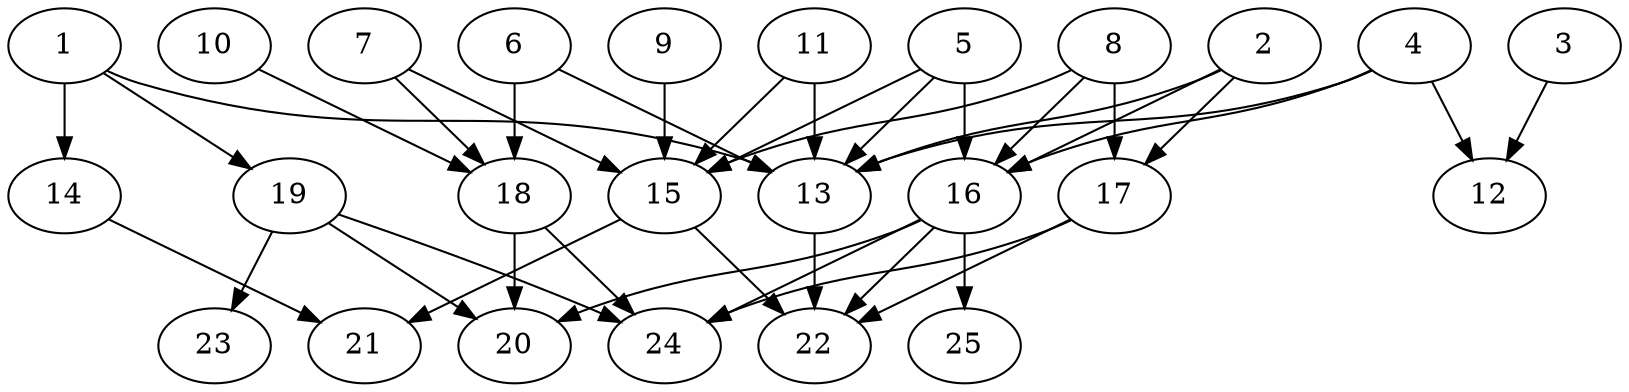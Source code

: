 // DAG automatically generated by daggen at Thu Oct  3 14:00:40 2019
// ./daggen --dot -n 25 --ccr 0.4 --fat 0.7 --regular 0.7 --density 0.5 --mindata 5242880 --maxdata 52428800 
digraph G {
  1 [size="79685120", alpha="0.06", expect_size="31874048"] 
  1 -> 13 [size ="31874048"]
  1 -> 14 [size ="31874048"]
  1 -> 19 [size ="31874048"]
  2 [size="63930880", alpha="0.04", expect_size="25572352"] 
  2 -> 13 [size ="25572352"]
  2 -> 16 [size ="25572352"]
  2 -> 17 [size ="25572352"]
  3 [size="61017600", alpha="0.19", expect_size="24407040"] 
  3 -> 12 [size ="24407040"]
  4 [size="114421760", alpha="0.12", expect_size="45768704"] 
  4 -> 12 [size ="45768704"]
  4 -> 13 [size ="45768704"]
  4 -> 16 [size ="45768704"]
  5 [size="109711360", alpha="0.03", expect_size="43884544"] 
  5 -> 13 [size ="43884544"]
  5 -> 15 [size ="43884544"]
  5 -> 16 [size ="43884544"]
  6 [size="130752000", alpha="0.19", expect_size="52300800"] 
  6 -> 13 [size ="52300800"]
  6 -> 18 [size ="52300800"]
  7 [size="124021760", alpha="0.17", expect_size="49608704"] 
  7 -> 15 [size ="49608704"]
  7 -> 18 [size ="49608704"]
  8 [size="49569280", alpha="0.15", expect_size="19827712"] 
  8 -> 15 [size ="19827712"]
  8 -> 16 [size ="19827712"]
  8 -> 17 [size ="19827712"]
  9 [size="19942400", alpha="0.09", expect_size="7976960"] 
  9 -> 15 [size ="7976960"]
  10 [size="52605440", alpha="0.17", expect_size="21042176"] 
  10 -> 18 [size ="21042176"]
  11 [size="110845440", alpha="0.04", expect_size="44338176"] 
  11 -> 13 [size ="44338176"]
  11 -> 15 [size ="44338176"]
  12 [size="27980800", alpha="0.04", expect_size="11192320"] 
  13 [size="48775680", alpha="0.18", expect_size="19510272"] 
  13 -> 22 [size ="19510272"]
  14 [size="40089600", alpha="0.20", expect_size="16035840"] 
  14 -> 21 [size ="16035840"]
  15 [size="112483840", alpha="0.04", expect_size="44993536"] 
  15 -> 21 [size ="44993536"]
  15 -> 22 [size ="44993536"]
  16 [size="127682560", alpha="0.17", expect_size="51073024"] 
  16 -> 20 [size ="51073024"]
  16 -> 22 [size ="51073024"]
  16 -> 24 [size ="51073024"]
  16 -> 25 [size ="51073024"]
  17 [size="124431360", alpha="0.13", expect_size="49772544"] 
  17 -> 22 [size ="49772544"]
  17 -> 24 [size ="49772544"]
  18 [size="109680640", alpha="0.03", expect_size="43872256"] 
  18 -> 20 [size ="43872256"]
  18 -> 24 [size ="43872256"]
  19 [size="77744640", alpha="0.09", expect_size="31097856"] 
  19 -> 20 [size ="31097856"]
  19 -> 23 [size ="31097856"]
  19 -> 24 [size ="31097856"]
  20 [size="14899200", alpha="0.12", expect_size="5959680"] 
  21 [size="113797120", alpha="0.07", expect_size="45518848"] 
  22 [size="21345280", alpha="0.11", expect_size="8538112"] 
  23 [size="46330880", alpha="0.02", expect_size="18532352"] 
  24 [size="33891840", alpha="0.11", expect_size="13556736"] 
  25 [size="31792640", alpha="0.17", expect_size="12717056"] 
}
